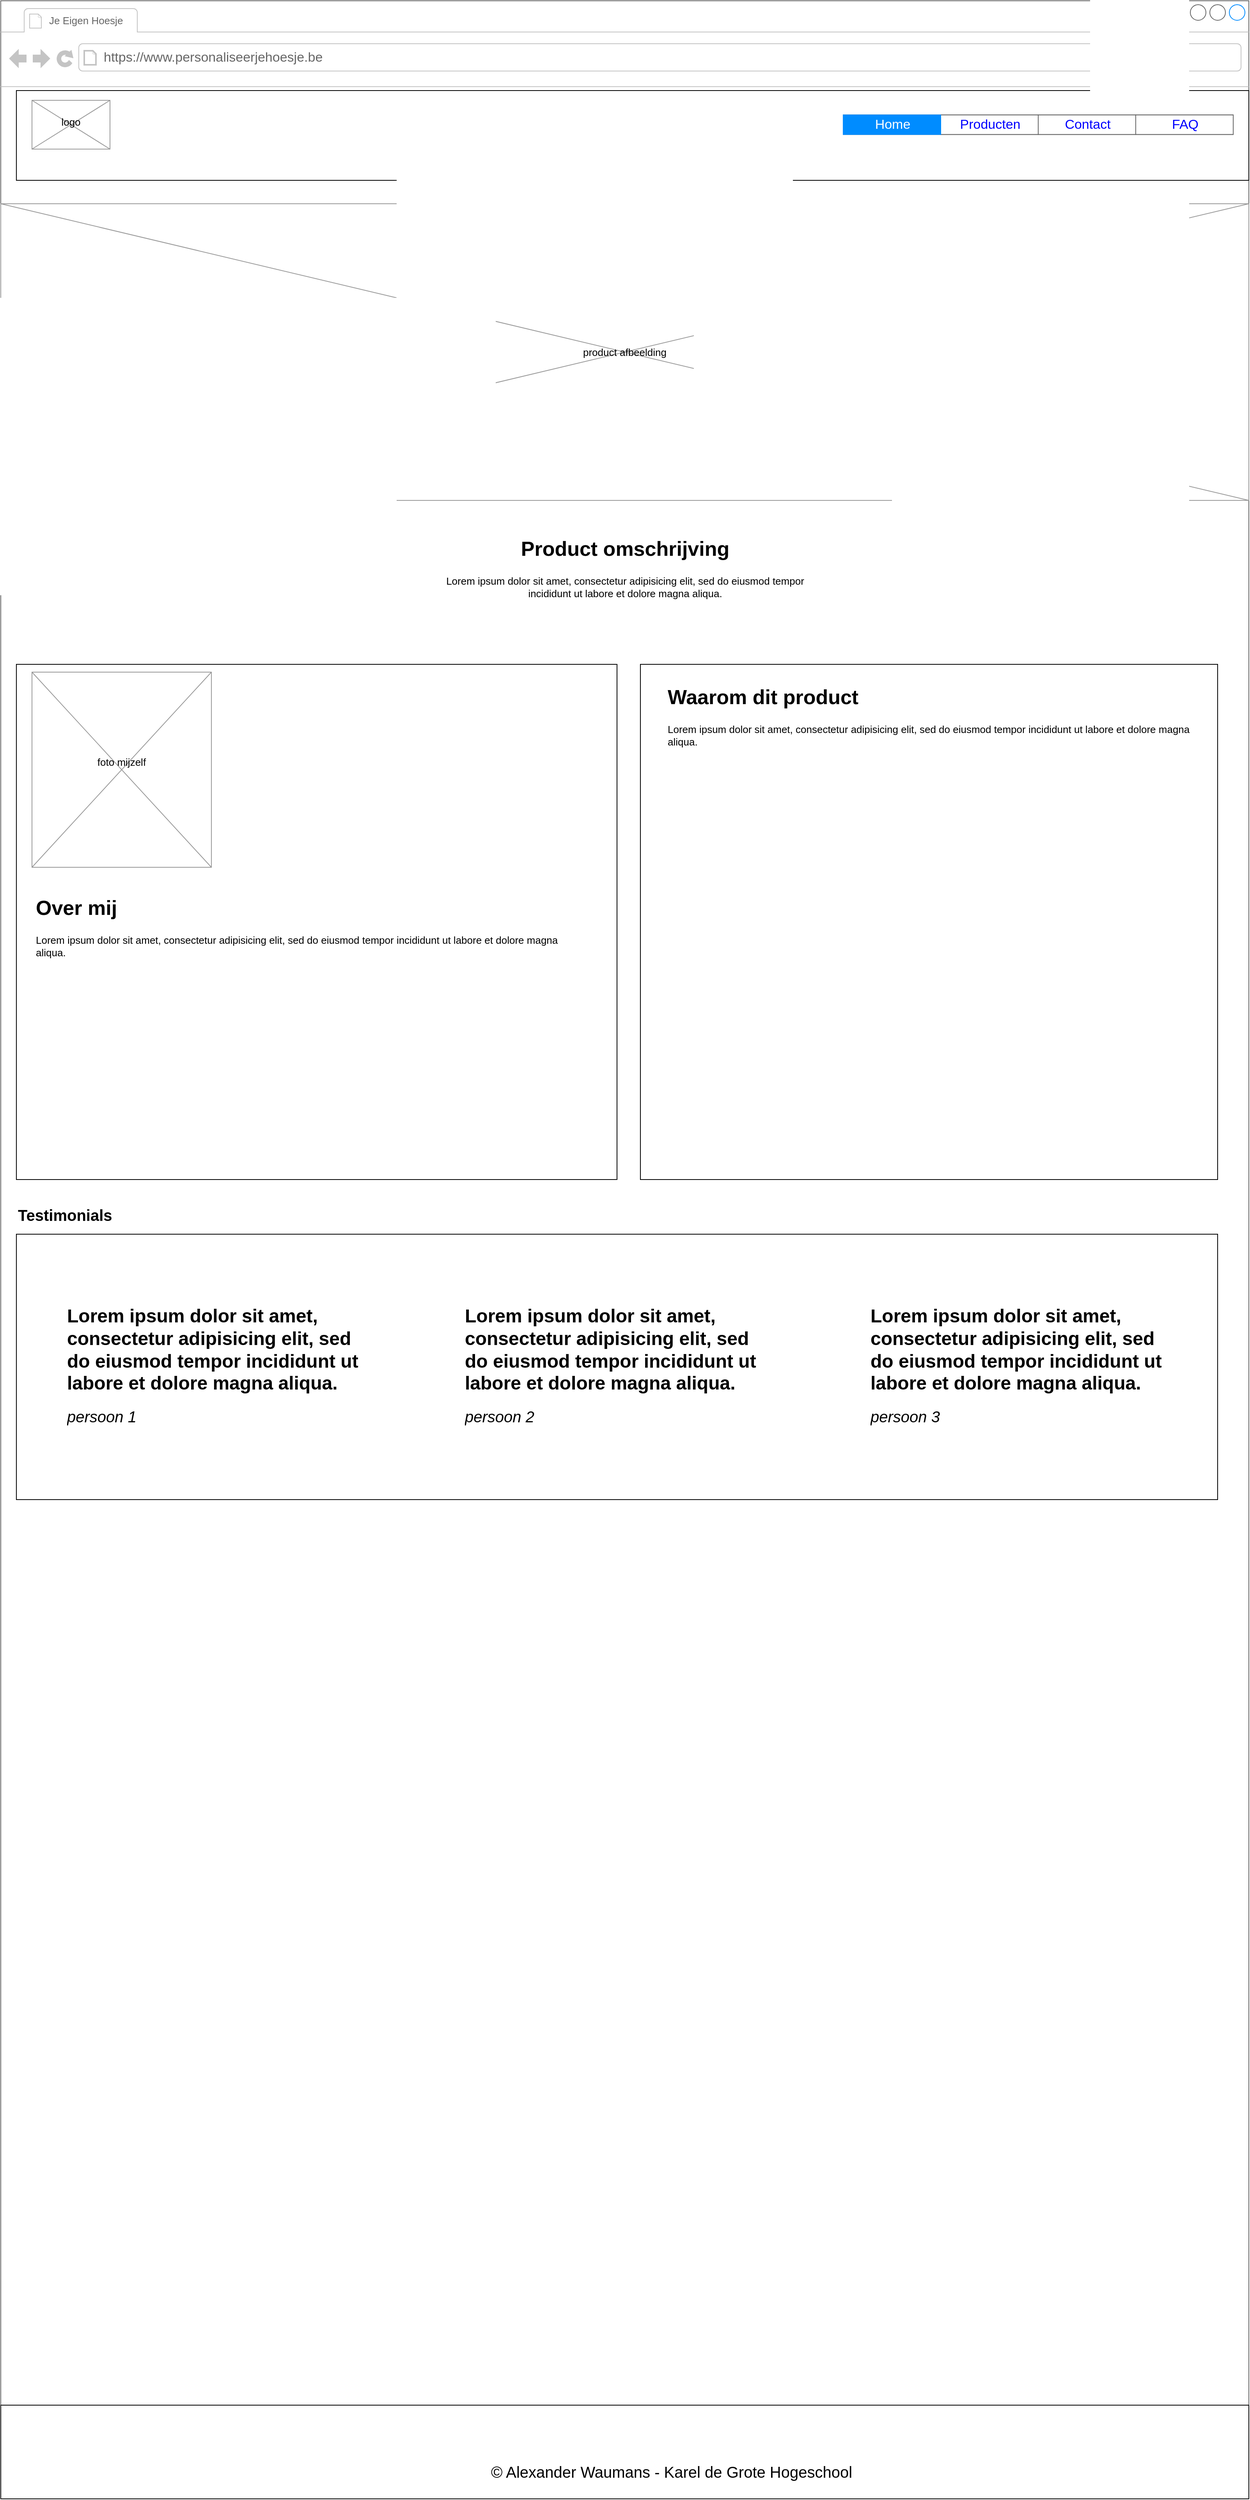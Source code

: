 <mxfile version="20.8.16" type="device"><diagram name="Page-1" id="SKqdrsshhp45XYysitIH"><mxGraphModel dx="2049" dy="4553" grid="1" gridSize="10" guides="1" tooltips="1" connect="1" arrows="1" fold="1" page="1" pageScale="1" pageWidth="1600" pageHeight="900" math="0" shadow="0"><root><mxCell id="0"/><mxCell id="1" parent="0"/><mxCell id="_pExrbcJz39Th_tU5sy6-2" value="" style="whiteSpace=wrap;html=1;" parent="1" vertex="1"><mxGeometry y="-1590" width="900" height="1600" as="geometry"/></mxCell><mxCell id="_pExrbcJz39Th_tU5sy6-3" value="" style="strokeWidth=1;shadow=0;dashed=0;align=center;html=1;shape=mxgraph.mockup.containers.browserWindow;rSize=0;strokeColor=#666666;strokeColor2=#008cff;strokeColor3=#c4c4c4;mainText=,;recursiveResize=0;" parent="1" vertex="1"><mxGeometry y="-1800" width="1600" height="3200" as="geometry"/></mxCell><mxCell id="WcbTTfnjo3XcTyoc4PE7-1" value="" style="whiteSpace=wrap;html=1;strokeColor=default;fontSize=20;" parent="_pExrbcJz39Th_tU5sy6-3" vertex="1"><mxGeometry x="20" y="115" width="1580" height="115" as="geometry"/></mxCell><mxCell id="_pExrbcJz39Th_tU5sy6-4" value="&lt;font style=&quot;font-size: 13px;&quot;&gt;Je Eigen Hoesje&lt;/font&gt;" style="strokeWidth=1;shadow=0;dashed=0;align=center;html=1;shape=mxgraph.mockup.containers.anchor;fontSize=17;fontColor=#666666;align=left;" parent="_pExrbcJz39Th_tU5sy6-3" vertex="1"><mxGeometry x="60" y="12" width="90" height="26" as="geometry"/></mxCell><mxCell id="_pExrbcJz39Th_tU5sy6-5" value="https://www.personaliseerjehoesje.be" style="strokeWidth=1;shadow=0;dashed=0;align=center;html=1;shape=mxgraph.mockup.containers.anchor;rSize=0;fontSize=17;fontColor=#666666;align=left;" parent="_pExrbcJz39Th_tU5sy6-3" vertex="1"><mxGeometry x="130" y="60" width="250" height="26" as="geometry"/></mxCell><mxCell id="_pExrbcJz39Th_tU5sy6-18" value="" style="verticalLabelPosition=bottom;shadow=0;dashed=0;align=center;html=1;verticalAlign=top;strokeWidth=1;shape=mxgraph.mockup.graphics.simpleIcon;strokeColor=#999999;fontSize=13;" parent="_pExrbcJz39Th_tU5sy6-3" vertex="1"><mxGeometry x="40" y="127.5" width="100" height="62.5" as="geometry"/></mxCell><mxCell id="_pExrbcJz39Th_tU5sy6-20" value="logo" style="text;html=1;strokeColor=none;fillColor=none;align=center;verticalAlign=middle;whiteSpace=wrap;rounded=0;fontSize=13;" parent="_pExrbcJz39Th_tU5sy6-3" vertex="1"><mxGeometry x="60" y="140" width="60" height="30" as="geometry"/></mxCell><mxCell id="_pExrbcJz39Th_tU5sy6-21" value="" style="verticalLabelPosition=bottom;shadow=0;dashed=0;align=center;html=1;verticalAlign=top;strokeWidth=1;shape=mxgraph.mockup.graphics.simpleIcon;strokeColor=#999999;fontSize=13;" parent="_pExrbcJz39Th_tU5sy6-3" vertex="1"><mxGeometry y="260" width="1600" height="380" as="geometry"/></mxCell><mxCell id="_pExrbcJz39Th_tU5sy6-22" value="product afbeelding" style="text;html=1;strokeColor=none;fillColor=none;align=center;verticalAlign=middle;whiteSpace=wrap;rounded=0;fontSize=13;" parent="_pExrbcJz39Th_tU5sy6-3" vertex="1"><mxGeometry x="655" y="435" width="290" height="30" as="geometry"/></mxCell><mxCell id="_pExrbcJz39Th_tU5sy6-23" value="&lt;h1&gt;Product omschrijving&lt;/h1&gt;&lt;p&gt;Lorem ipsum dolor sit amet, consectetur adipisicing elit, sed do eiusmod tempor incididunt ut labore et dolore magna aliqua.&lt;/p&gt;" style="text;html=1;strokeColor=none;fillColor=none;spacing=5;spacingTop=-20;whiteSpace=wrap;overflow=hidden;rounded=0;fontSize=13;align=center;" parent="_pExrbcJz39Th_tU5sy6-3" vertex="1"><mxGeometry x="548" y="680" width="505" height="200" as="geometry"/></mxCell><mxCell id="_pExrbcJz39Th_tU5sy6-28" value="" style="whiteSpace=wrap;html=1;fontSize=13;" parent="_pExrbcJz39Th_tU5sy6-3" vertex="1"><mxGeometry x="20" y="850" width="770" height="660" as="geometry"/></mxCell><mxCell id="_pExrbcJz39Th_tU5sy6-29" value="" style="whiteSpace=wrap;html=1;fontSize=13;" parent="_pExrbcJz39Th_tU5sy6-3" vertex="1"><mxGeometry x="820" y="850" width="740" height="660" as="geometry"/></mxCell><mxCell id="_pExrbcJz39Th_tU5sy6-30" value="&lt;h1&gt;Over mij&lt;/h1&gt;&lt;p&gt;Lorem ipsum dolor sit amet, consectetur adipisicing elit, sed do eiusmod tempor incididunt ut labore et dolore magna aliqua.&lt;/p&gt;" style="text;html=1;strokeColor=none;fillColor=none;spacing=5;spacingTop=-20;whiteSpace=wrap;overflow=hidden;rounded=0;fontSize=13;" parent="_pExrbcJz39Th_tU5sy6-3" vertex="1"><mxGeometry x="40" y="1140" width="710" height="340" as="geometry"/></mxCell><mxCell id="_pExrbcJz39Th_tU5sy6-31" value="" style="verticalLabelPosition=bottom;shadow=0;dashed=0;align=center;html=1;verticalAlign=top;strokeWidth=1;shape=mxgraph.mockup.graphics.simpleIcon;strokeColor=#999999;fontSize=13;" parent="_pExrbcJz39Th_tU5sy6-3" vertex="1"><mxGeometry x="40" y="860" width="230" height="250" as="geometry"/></mxCell><mxCell id="_pExrbcJz39Th_tU5sy6-32" value="foto mijzelf" style="text;html=1;strokeColor=none;fillColor=none;align=center;verticalAlign=middle;whiteSpace=wrap;rounded=0;fontSize=13;" parent="_pExrbcJz39Th_tU5sy6-3" vertex="1"><mxGeometry x="95" y="960" width="120" height="30" as="geometry"/></mxCell><mxCell id="_pExrbcJz39Th_tU5sy6-33" value="&lt;h1&gt;Waarom dit product&lt;/h1&gt;&lt;p&gt;Lorem ipsum dolor sit amet, consectetur adipisicing elit, sed do eiusmod tempor incididunt ut labore et dolore magna aliqua.&lt;/p&gt;" style="text;html=1;strokeColor=none;fillColor=none;spacing=5;spacingTop=-20;whiteSpace=wrap;overflow=hidden;rounded=0;fontSize=13;" parent="_pExrbcJz39Th_tU5sy6-3" vertex="1"><mxGeometry x="850" y="870" width="680" height="620" as="geometry"/></mxCell><mxCell id="_pExrbcJz39Th_tU5sy6-13" value="" style="strokeWidth=1;shadow=0;dashed=0;align=center;html=1;shape=mxgraph.mockup.text.rrect;rSize=0;strokeColor=#666666;fontSize=13;" parent="_pExrbcJz39Th_tU5sy6-3" vertex="1"><mxGeometry x="1080" y="146.25" width="500" height="25" as="geometry"/></mxCell><mxCell id="_pExrbcJz39Th_tU5sy6-14" value="Producten" style="strokeColor=inherit;fillColor=inherit;gradientColor=inherit;strokeWidth=1;shadow=0;dashed=0;align=center;html=1;shape=mxgraph.mockup.text.rrect;rSize=0;fontSize=17;fontColor=#0000ff;" parent="_pExrbcJz39Th_tU5sy6-13" vertex="1"><mxGeometry x="125" width="125" height="25" as="geometry"/></mxCell><mxCell id="_pExrbcJz39Th_tU5sy6-15" value="Contact" style="strokeColor=inherit;fillColor=inherit;gradientColor=inherit;strokeWidth=1;shadow=0;dashed=0;align=center;html=1;shape=mxgraph.mockup.text.rrect;rSize=0;fontSize=17;fontColor=#0000ff;" parent="_pExrbcJz39Th_tU5sy6-13" vertex="1"><mxGeometry x="250" width="125" height="25" as="geometry"/></mxCell><mxCell id="_pExrbcJz39Th_tU5sy6-16" value="FAQ" style="strokeColor=inherit;fillColor=inherit;gradientColor=inherit;strokeWidth=1;shadow=0;dashed=0;align=center;html=1;shape=mxgraph.mockup.text.rrect;rSize=0;fontSize=17;fontColor=#0000ff;" parent="_pExrbcJz39Th_tU5sy6-13" vertex="1"><mxGeometry x="375" width="125" height="25" as="geometry"/></mxCell><mxCell id="_pExrbcJz39Th_tU5sy6-17" value="Home" style="strokeWidth=1;shadow=0;dashed=0;align=center;html=1;shape=mxgraph.mockup.text.rrect;rSize=0;fontSize=17;fontColor=#ffffff;fillColor=#008cff;strokeColor=#008cff;" parent="_pExrbcJz39Th_tU5sy6-13" vertex="1"><mxGeometry width="125" height="25" as="geometry"/></mxCell><mxCell id="vGzo_Iq7oubXubX1y63i-1" value="" style="whiteSpace=wrap;html=1;strokeColor=default;fontSize=20;" parent="_pExrbcJz39Th_tU5sy6-3" vertex="1"><mxGeometry y="3080" width="1600" height="120" as="geometry"/></mxCell><mxCell id="vGzo_Iq7oubXubX1y63i-2" value="© Alexander Waumans - Karel de Grote Hogeschool" style="text;html=1;strokeColor=none;fillColor=none;align=center;verticalAlign=middle;whiteSpace=wrap;rounded=0;fontSize=20;" parent="_pExrbcJz39Th_tU5sy6-3" vertex="1"><mxGeometry x="440" y="3150" width="840" height="30" as="geometry"/></mxCell><mxCell id="YdN8IkANCXNxEoiOiR40-1" value="" style="rounded=0;whiteSpace=wrap;html=1;" vertex="1" parent="_pExrbcJz39Th_tU5sy6-3"><mxGeometry x="20" y="1580" width="1540" height="340" as="geometry"/></mxCell><mxCell id="YdN8IkANCXNxEoiOiR40-2" value="&lt;h1&gt;Lorem ipsum dolor sit amet, consectetur adipisicing elit, sed do eiusmod tempor incididunt ut labore et dolore magna aliqua.&lt;br&gt;&lt;/h1&gt;&lt;div&gt;&lt;i&gt;&lt;span style=&quot;&quot;&gt;&#9;&lt;/span&gt;&lt;font style=&quot;font-size: 20px;&quot;&gt;persoon 1&lt;/font&gt;&lt;/i&gt;&lt;/div&gt;" style="text;html=1;strokeColor=none;fillColor=none;spacing=5;spacingTop=-20;whiteSpace=wrap;overflow=hidden;rounded=0;verticalAlign=middle;" vertex="1" parent="_pExrbcJz39Th_tU5sy6-3"><mxGeometry x="80" y="1600" width="400" height="300" as="geometry"/></mxCell><mxCell id="YdN8IkANCXNxEoiOiR40-3" value="Testimonials" style="text;html=1;strokeColor=none;fillColor=none;align=left;verticalAlign=middle;whiteSpace=wrap;rounded=0;fontStyle=1;fontSize=20;" vertex="1" parent="_pExrbcJz39Th_tU5sy6-3"><mxGeometry x="20" y="1540" width="190" height="30" as="geometry"/></mxCell><mxCell id="YdN8IkANCXNxEoiOiR40-4" value="&lt;h1&gt;Lorem ipsum dolor sit amet, consectetur adipisicing elit, sed do eiusmod tempor incididunt ut labore et dolore magna aliqua.&lt;br&gt;&lt;/h1&gt;&lt;div&gt;&lt;i&gt;&lt;span style=&quot;&quot;&gt;&#9;&lt;/span&gt;&lt;font style=&quot;font-size: 20px;&quot;&gt;persoon 2&lt;/font&gt;&lt;/i&gt;&lt;/div&gt;" style="text;html=1;strokeColor=none;fillColor=none;spacing=5;spacingTop=-20;whiteSpace=wrap;overflow=hidden;rounded=0;verticalAlign=middle;" vertex="1" parent="_pExrbcJz39Th_tU5sy6-3"><mxGeometry x="590" y="1600" width="400" height="300" as="geometry"/></mxCell><mxCell id="YdN8IkANCXNxEoiOiR40-5" value="&lt;h1&gt;Lorem ipsum dolor sit amet, consectetur adipisicing elit, sed do eiusmod tempor incididunt ut labore et dolore magna aliqua.&lt;br&gt;&lt;/h1&gt;&lt;div&gt;&lt;i&gt;&lt;span style=&quot;&quot;&gt;&#9;&lt;/span&gt;&lt;font style=&quot;font-size: 20px;&quot;&gt;persoon 3&lt;/font&gt;&lt;/i&gt;&lt;/div&gt;" style="text;html=1;strokeColor=none;fillColor=none;spacing=5;spacingTop=-20;whiteSpace=wrap;overflow=hidden;rounded=0;verticalAlign=middle;" vertex="1" parent="_pExrbcJz39Th_tU5sy6-3"><mxGeometry x="1110" y="1600" width="400" height="300" as="geometry"/></mxCell></root></mxGraphModel></diagram></mxfile>